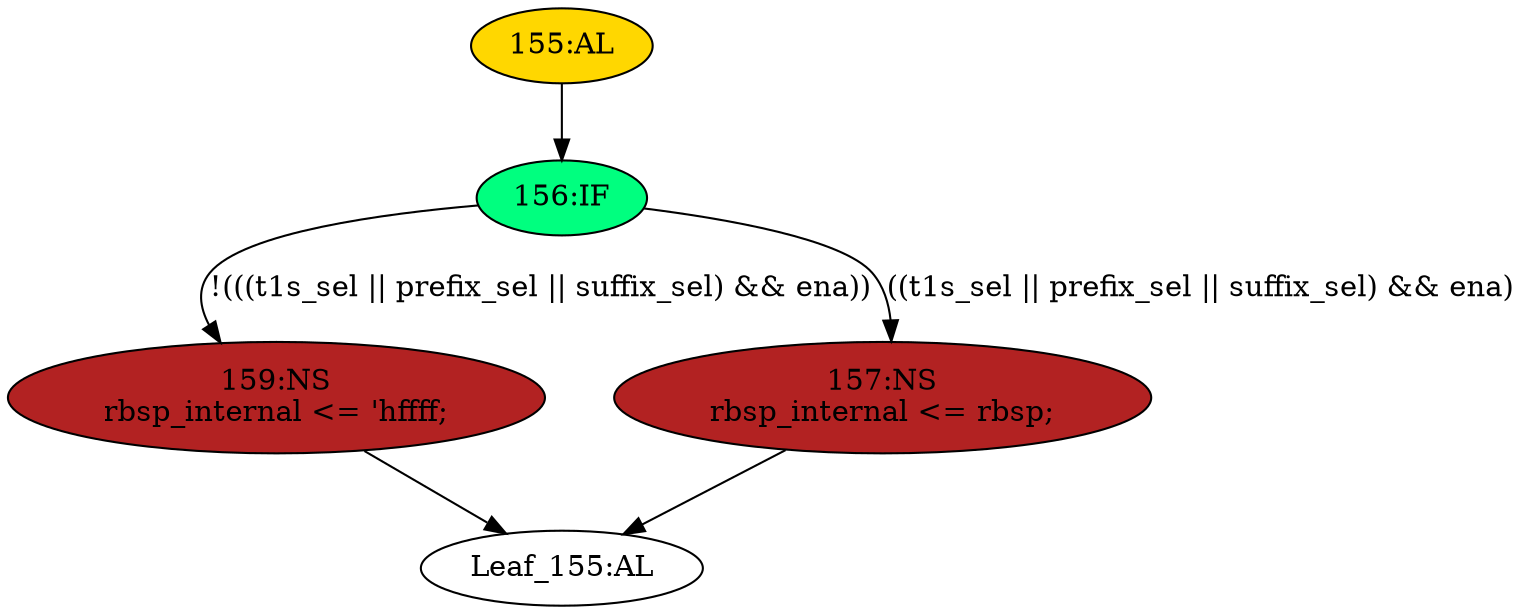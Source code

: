 strict digraph "" {
	node [label="\N"];
	"159:NS"	 [ast="<pyverilog.vparser.ast.NonblockingSubstitution object at 0x7f418bac48d0>",
		fillcolor=firebrick,
		label="159:NS
rbsp_internal <= 'hffff;",
		statements="[<pyverilog.vparser.ast.NonblockingSubstitution object at 0x7f418bac48d0>]",
		style=filled,
		typ=NonblockingSubstitution];
	"Leaf_155:AL"	 [def_var="['rbsp_internal']",
		label="Leaf_155:AL"];
	"159:NS" -> "Leaf_155:AL"	 [cond="[]",
		lineno=None];
	"156:IF"	 [ast="<pyverilog.vparser.ast.IfStatement object at 0x7f418bac4b50>",
		fillcolor=springgreen,
		label="156:IF",
		statements="[]",
		style=filled,
		typ=IfStatement];
	"156:IF" -> "159:NS"	 [cond="['t1s_sel', 'prefix_sel', 'suffix_sel', 'ena']",
		label="!(((t1s_sel || prefix_sel || suffix_sel) && ena))",
		lineno=156];
	"157:NS"	 [ast="<pyverilog.vparser.ast.NonblockingSubstitution object at 0x7f418bac4c10>",
		fillcolor=firebrick,
		label="157:NS
rbsp_internal <= rbsp;",
		statements="[<pyverilog.vparser.ast.NonblockingSubstitution object at 0x7f418bac4c10>]",
		style=filled,
		typ=NonblockingSubstitution];
	"156:IF" -> "157:NS"	 [cond="['t1s_sel', 'prefix_sel', 'suffix_sel', 'ena']",
		label="((t1s_sel || prefix_sel || suffix_sel) && ena)",
		lineno=156];
	"155:AL"	 [ast="<pyverilog.vparser.ast.Always object at 0x7f418bac4f50>",
		clk_sens=False,
		fillcolor=gold,
		label="155:AL",
		sens="['rbsp']",
		statements="[]",
		style=filled,
		typ=Always,
		use_var="['rbsp', 'ena', 't1s_sel', 'suffix_sel', 'prefix_sel']"];
	"155:AL" -> "156:IF"	 [cond="[]",
		lineno=None];
	"157:NS" -> "Leaf_155:AL"	 [cond="[]",
		lineno=None];
}
